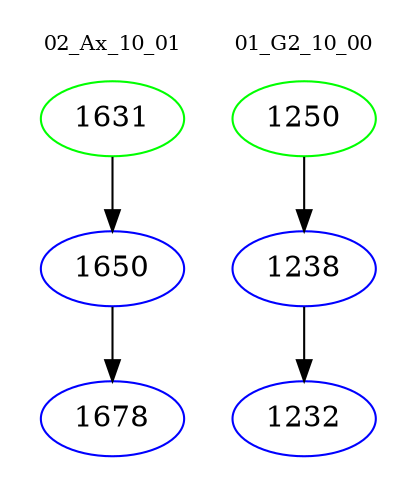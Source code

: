 digraph{
subgraph cluster_0 {
color = white
label = "02_Ax_10_01";
fontsize=10;
T0_1631 [label="1631", color="green"]
T0_1631 -> T0_1650 [color="black"]
T0_1650 [label="1650", color="blue"]
T0_1650 -> T0_1678 [color="black"]
T0_1678 [label="1678", color="blue"]
}
subgraph cluster_1 {
color = white
label = "01_G2_10_00";
fontsize=10;
T1_1250 [label="1250", color="green"]
T1_1250 -> T1_1238 [color="black"]
T1_1238 [label="1238", color="blue"]
T1_1238 -> T1_1232 [color="black"]
T1_1232 [label="1232", color="blue"]
}
}
